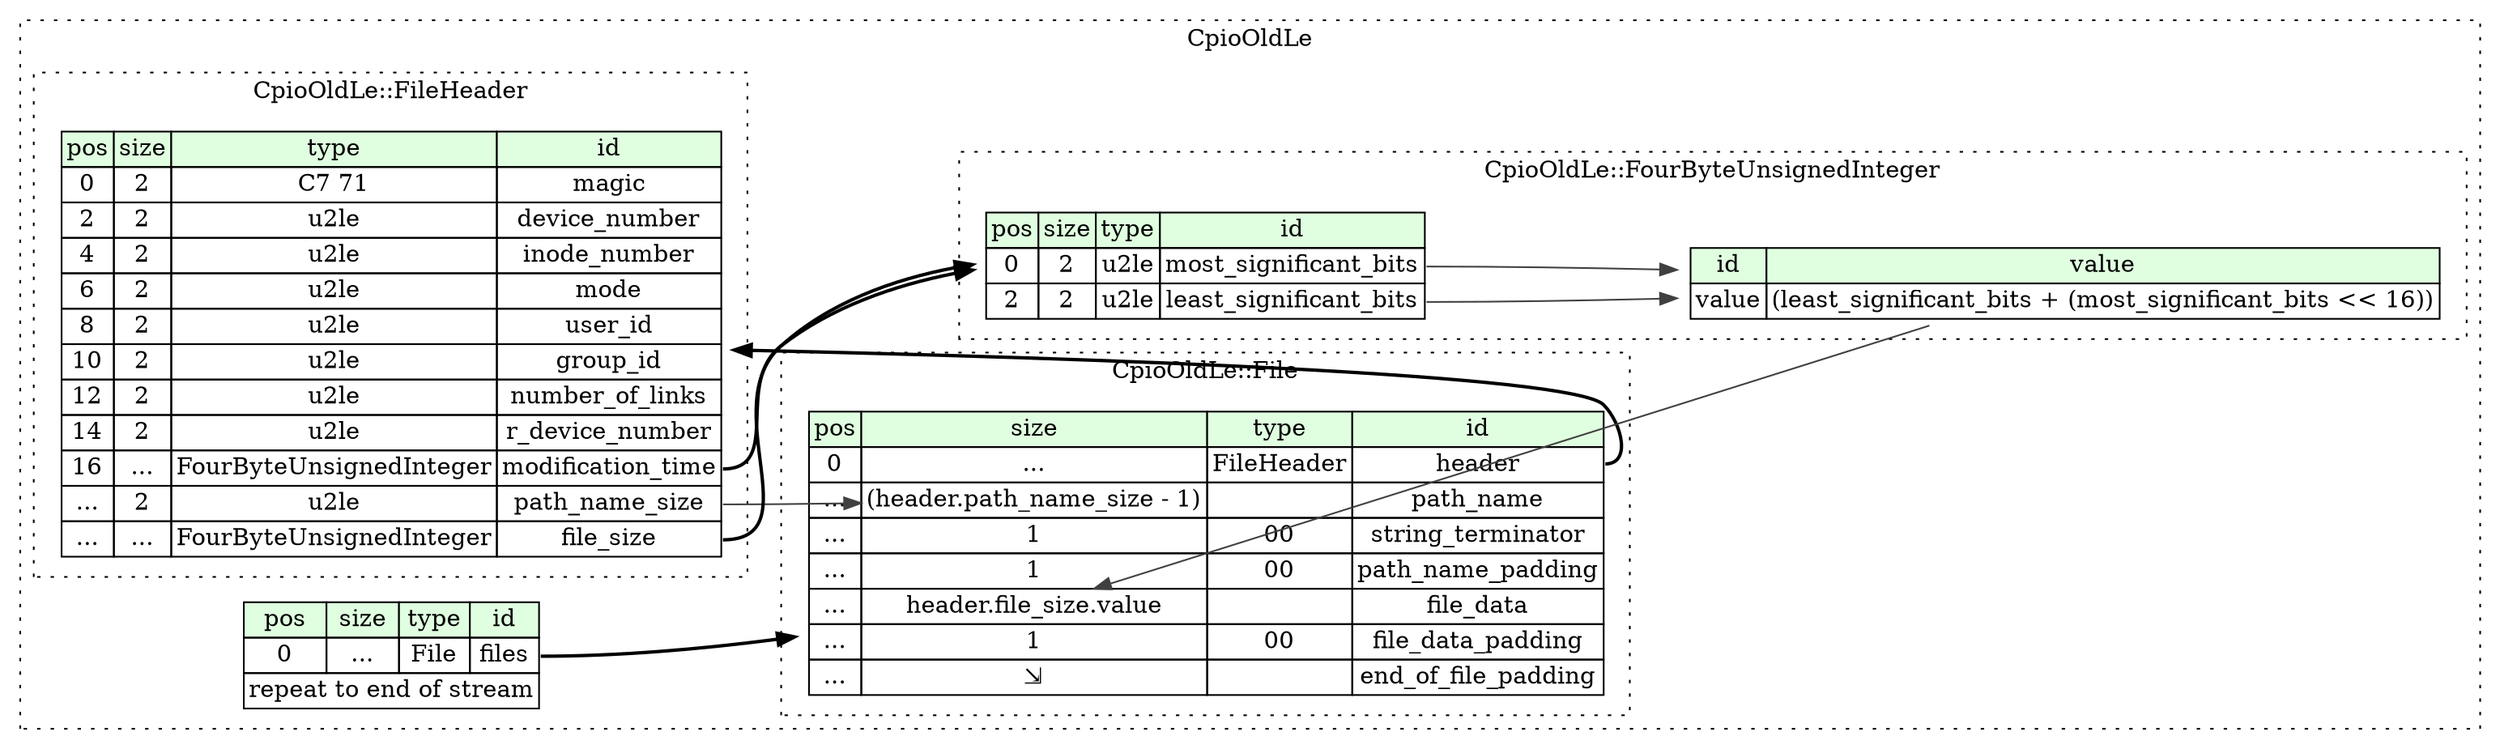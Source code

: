 digraph {
	rankdir=LR;
	node [shape=plaintext];
	subgraph cluster__cpio_old_le {
		label="CpioOldLe";
		graph[style=dotted];

		cpio_old_le__seq [label=<<TABLE BORDER="0" CELLBORDER="1" CELLSPACING="0">
			<TR><TD BGCOLOR="#E0FFE0">pos</TD><TD BGCOLOR="#E0FFE0">size</TD><TD BGCOLOR="#E0FFE0">type</TD><TD BGCOLOR="#E0FFE0">id</TD></TR>
			<TR><TD PORT="files_pos">0</TD><TD PORT="files_size">...</TD><TD>File</TD><TD PORT="files_type">files</TD></TR>
			<TR><TD COLSPAN="4" PORT="files__repeat">repeat to end of stream</TD></TR>
		</TABLE>>];
		subgraph cluster__file {
			label="CpioOldLe::File";
			graph[style=dotted];

			file__seq [label=<<TABLE BORDER="0" CELLBORDER="1" CELLSPACING="0">
				<TR><TD BGCOLOR="#E0FFE0">pos</TD><TD BGCOLOR="#E0FFE0">size</TD><TD BGCOLOR="#E0FFE0">type</TD><TD BGCOLOR="#E0FFE0">id</TD></TR>
				<TR><TD PORT="header_pos">0</TD><TD PORT="header_size">...</TD><TD>FileHeader</TD><TD PORT="header_type">header</TD></TR>
				<TR><TD PORT="path_name_pos">...</TD><TD PORT="path_name_size">(header.path_name_size - 1)</TD><TD></TD><TD PORT="path_name_type">path_name</TD></TR>
				<TR><TD PORT="string_terminator_pos">...</TD><TD PORT="string_terminator_size">1</TD><TD>00</TD><TD PORT="string_terminator_type">string_terminator</TD></TR>
				<TR><TD PORT="path_name_padding_pos">...</TD><TD PORT="path_name_padding_size">1</TD><TD>00</TD><TD PORT="path_name_padding_type">path_name_padding</TD></TR>
				<TR><TD PORT="file_data_pos">...</TD><TD PORT="file_data_size">header.file_size.value</TD><TD></TD><TD PORT="file_data_type">file_data</TD></TR>
				<TR><TD PORT="file_data_padding_pos">...</TD><TD PORT="file_data_padding_size">1</TD><TD>00</TD><TD PORT="file_data_padding_type">file_data_padding</TD></TR>
				<TR><TD PORT="end_of_file_padding_pos">...</TD><TD PORT="end_of_file_padding_size">⇲</TD><TD></TD><TD PORT="end_of_file_padding_type">end_of_file_padding</TD></TR>
			</TABLE>>];
		}
		subgraph cluster__file_header {
			label="CpioOldLe::FileHeader";
			graph[style=dotted];

			file_header__seq [label=<<TABLE BORDER="0" CELLBORDER="1" CELLSPACING="0">
				<TR><TD BGCOLOR="#E0FFE0">pos</TD><TD BGCOLOR="#E0FFE0">size</TD><TD BGCOLOR="#E0FFE0">type</TD><TD BGCOLOR="#E0FFE0">id</TD></TR>
				<TR><TD PORT="magic_pos">0</TD><TD PORT="magic_size">2</TD><TD>C7 71</TD><TD PORT="magic_type">magic</TD></TR>
				<TR><TD PORT="device_number_pos">2</TD><TD PORT="device_number_size">2</TD><TD>u2le</TD><TD PORT="device_number_type">device_number</TD></TR>
				<TR><TD PORT="inode_number_pos">4</TD><TD PORT="inode_number_size">2</TD><TD>u2le</TD><TD PORT="inode_number_type">inode_number</TD></TR>
				<TR><TD PORT="mode_pos">6</TD><TD PORT="mode_size">2</TD><TD>u2le</TD><TD PORT="mode_type">mode</TD></TR>
				<TR><TD PORT="user_id_pos">8</TD><TD PORT="user_id_size">2</TD><TD>u2le</TD><TD PORT="user_id_type">user_id</TD></TR>
				<TR><TD PORT="group_id_pos">10</TD><TD PORT="group_id_size">2</TD><TD>u2le</TD><TD PORT="group_id_type">group_id</TD></TR>
				<TR><TD PORT="number_of_links_pos">12</TD><TD PORT="number_of_links_size">2</TD><TD>u2le</TD><TD PORT="number_of_links_type">number_of_links</TD></TR>
				<TR><TD PORT="r_device_number_pos">14</TD><TD PORT="r_device_number_size">2</TD><TD>u2le</TD><TD PORT="r_device_number_type">r_device_number</TD></TR>
				<TR><TD PORT="modification_time_pos">16</TD><TD PORT="modification_time_size">...</TD><TD>FourByteUnsignedInteger</TD><TD PORT="modification_time_type">modification_time</TD></TR>
				<TR><TD PORT="path_name_size_pos">...</TD><TD PORT="path_name_size_size">2</TD><TD>u2le</TD><TD PORT="path_name_size_type">path_name_size</TD></TR>
				<TR><TD PORT="file_size_pos">...</TD><TD PORT="file_size_size">...</TD><TD>FourByteUnsignedInteger</TD><TD PORT="file_size_type">file_size</TD></TR>
			</TABLE>>];
		}
		subgraph cluster__four_byte_unsigned_integer {
			label="CpioOldLe::FourByteUnsignedInteger";
			graph[style=dotted];

			four_byte_unsigned_integer__seq [label=<<TABLE BORDER="0" CELLBORDER="1" CELLSPACING="0">
				<TR><TD BGCOLOR="#E0FFE0">pos</TD><TD BGCOLOR="#E0FFE0">size</TD><TD BGCOLOR="#E0FFE0">type</TD><TD BGCOLOR="#E0FFE0">id</TD></TR>
				<TR><TD PORT="most_significant_bits_pos">0</TD><TD PORT="most_significant_bits_size">2</TD><TD>u2le</TD><TD PORT="most_significant_bits_type">most_significant_bits</TD></TR>
				<TR><TD PORT="least_significant_bits_pos">2</TD><TD PORT="least_significant_bits_size">2</TD><TD>u2le</TD><TD PORT="least_significant_bits_type">least_significant_bits</TD></TR>
			</TABLE>>];
			four_byte_unsigned_integer__inst__value [label=<<TABLE BORDER="0" CELLBORDER="1" CELLSPACING="0">
				<TR><TD BGCOLOR="#E0FFE0">id</TD><TD BGCOLOR="#E0FFE0">value</TD></TR>
				<TR><TD>value</TD><TD>(least_significant_bits + (most_significant_bits &lt;&lt; 16))</TD></TR>
			</TABLE>>];
		}
	}
	cpio_old_le__seq:files_type -> file__seq [style=bold];
	file__seq:header_type -> file_header__seq [style=bold];
	file_header__seq:path_name_size_type -> file__seq:path_name_size [color="#404040"];
	four_byte_unsigned_integer__inst__value:value_type -> file__seq:file_data_size [color="#404040"];
	file_header__seq:modification_time_type -> four_byte_unsigned_integer__seq [style=bold];
	file_header__seq:file_size_type -> four_byte_unsigned_integer__seq [style=bold];
	four_byte_unsigned_integer__seq:least_significant_bits_type -> four_byte_unsigned_integer__inst__value [color="#404040"];
	four_byte_unsigned_integer__seq:most_significant_bits_type -> four_byte_unsigned_integer__inst__value [color="#404040"];
}
